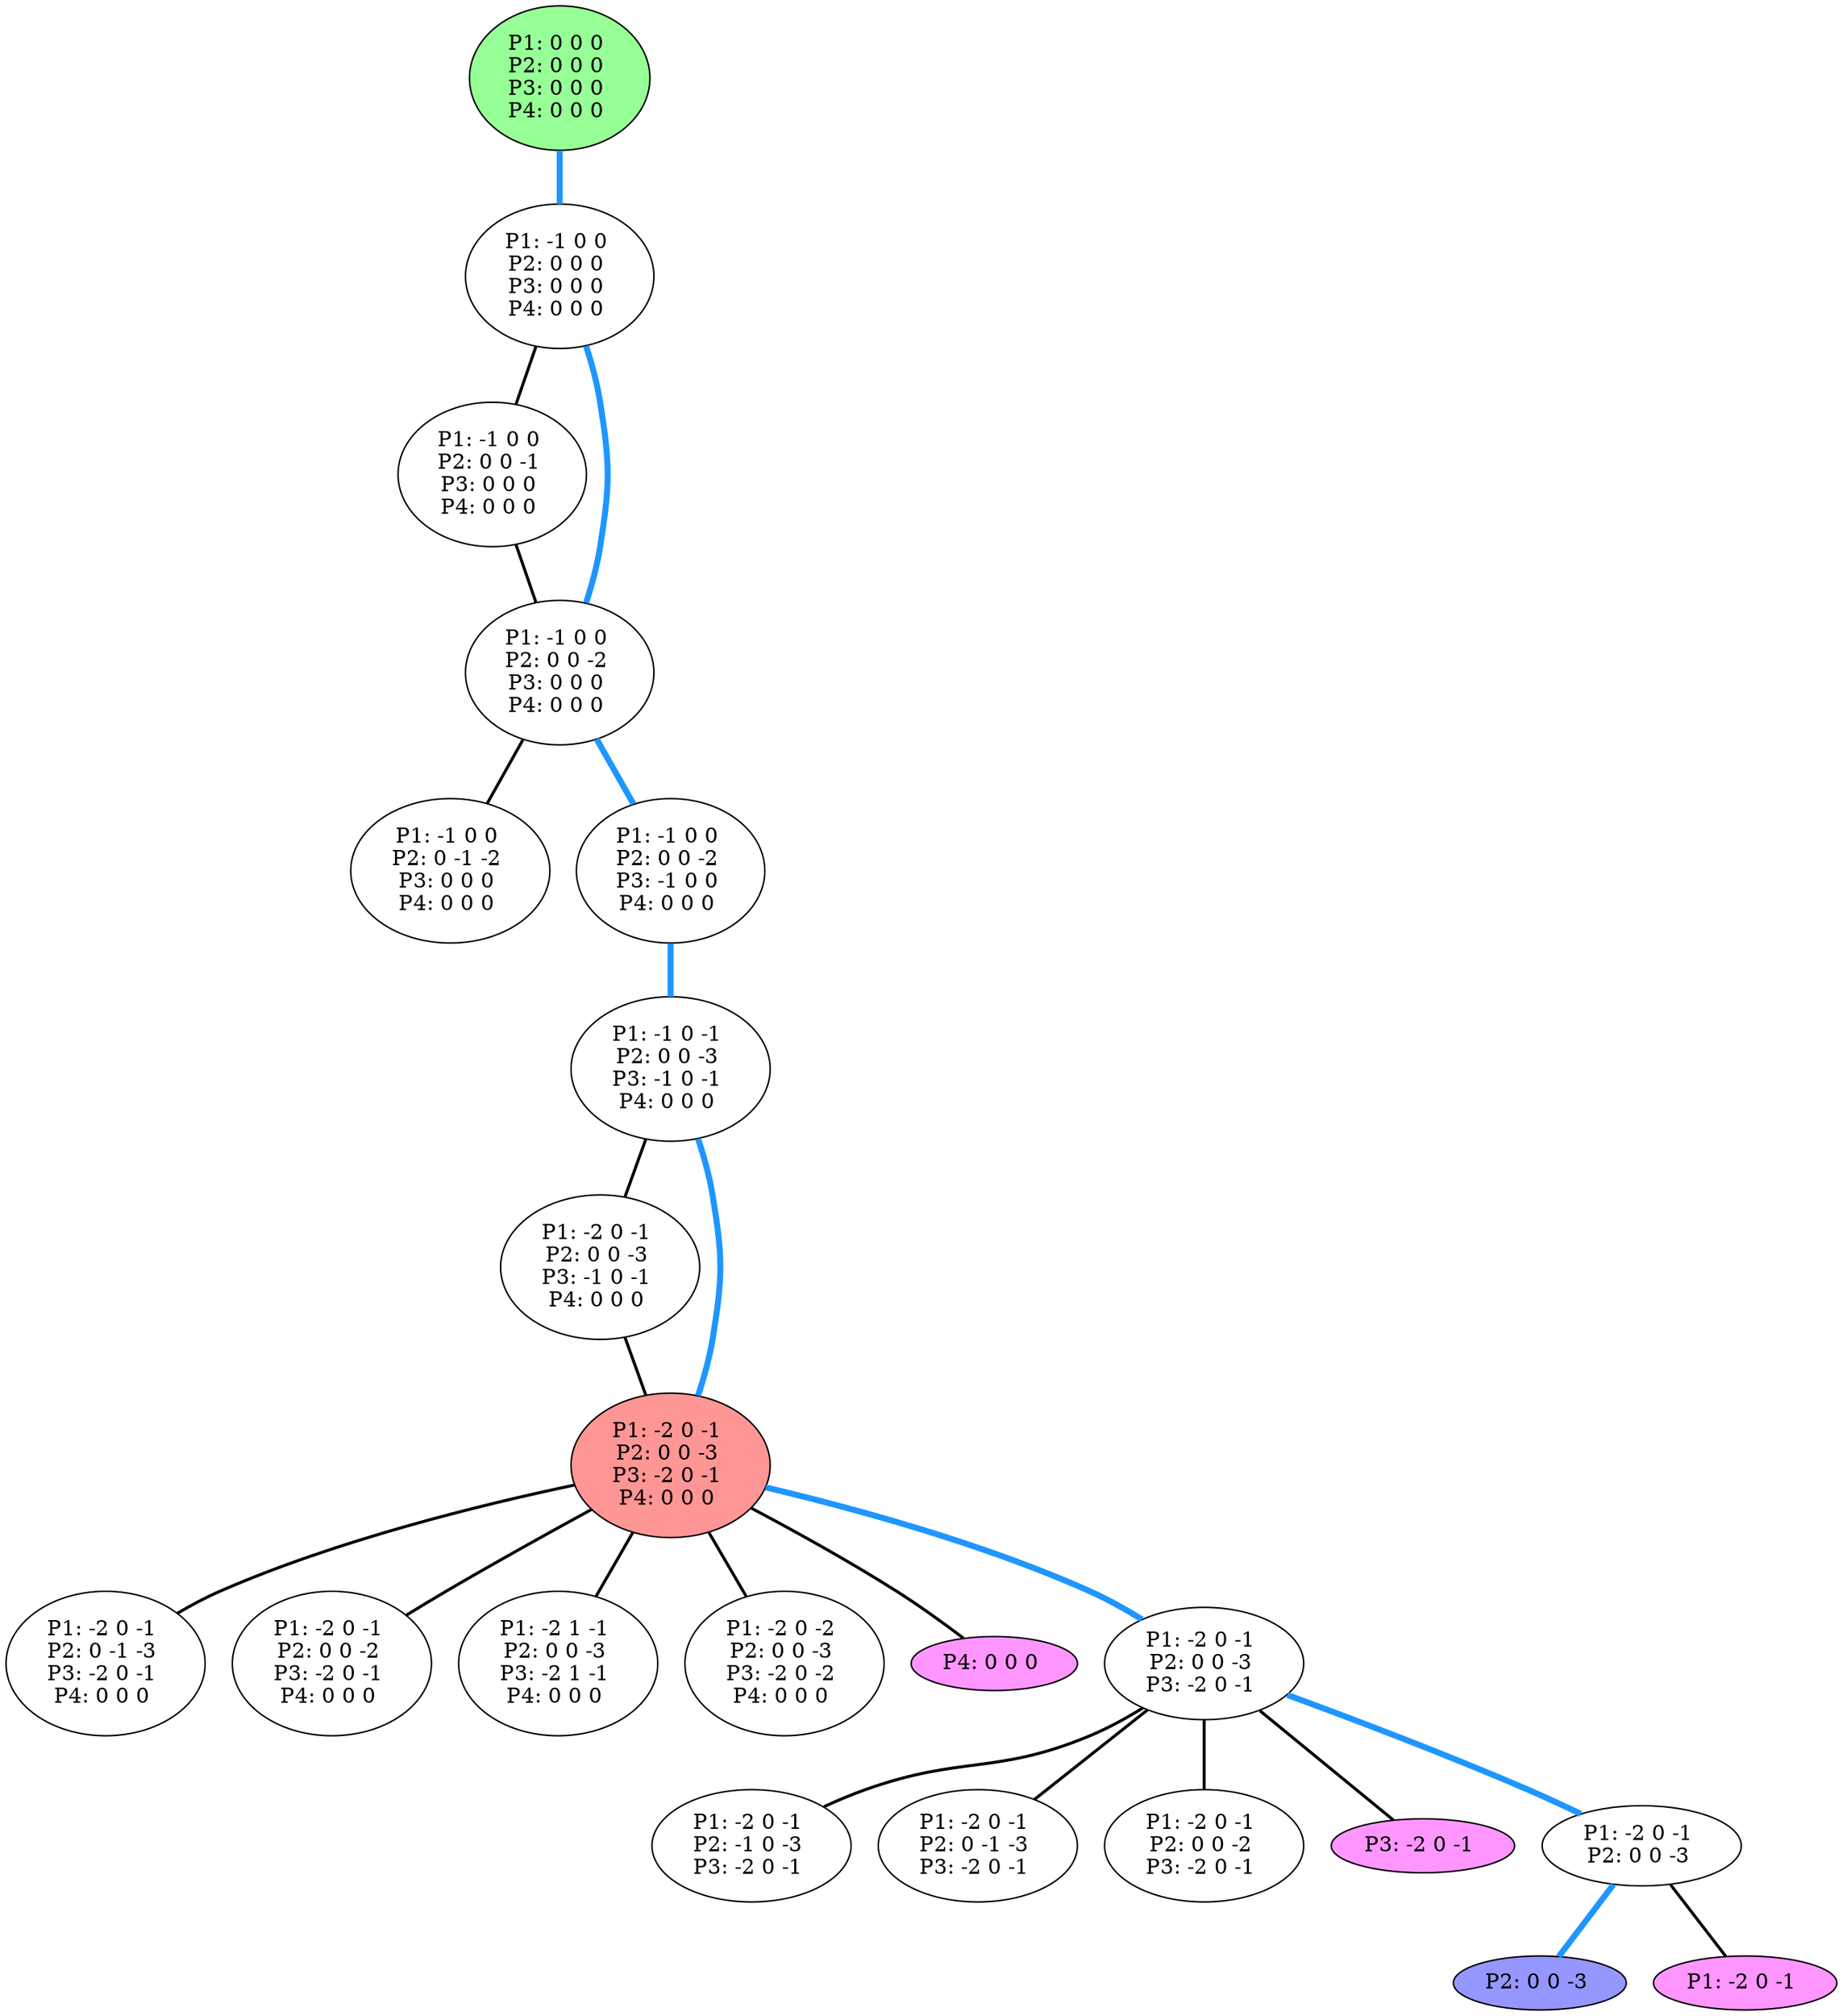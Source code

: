 graph G {
color = "black"
0 [label = "P1: 0 0 0 
P2: 0 0 0 
P3: 0 0 0 
P4: 0 0 0 
",  style="filled", fillcolor = "#96FF96"];
1 [label = "P1: -1 0 0 
P2: 0 0 0 
P3: 0 0 0 
P4: 0 0 0 
"];
2 [label = "P1: -1 0 0 
P2: 0 0 -1 
P3: 0 0 0 
P4: 0 0 0 
"];
3 [label = "P1: -1 0 0 
P2: 0 0 -2 
P3: 0 0 0 
P4: 0 0 0 
"];
4 [label = "P1: -1 0 0 
P2: 0 -1 -2 
P3: 0 0 0 
P4: 0 0 0 
"];
5 [label = "P1: -1 0 0 
P2: 0 0 -2 
P3: -1 0 0 
P4: 0 0 0 
"];
6 [label = "P1: -1 0 -1 
P2: 0 0 -3 
P3: -1 0 -1 
P4: 0 0 0 
"];
7 [label = "P1: -2 0 -1 
P2: 0 0 -3 
P3: -1 0 -1 
P4: 0 0 0 
"];
8 [label = "P1: -2 0 -1 
P2: 0 0 -3 
P3: -2 0 -1 
P4: 0 0 0 
",  style="filled", fillcolor = "#FF9696"];
9 [label = "P1: -2 0 -1 
P2: 0 -1 -3 
P3: -2 0 -1 
P4: 0 0 0 
"];
10 [label = "P1: -2 0 -1 
P2: 0 0 -2 
P3: -2 0 -1 
P4: 0 0 0 
"];
11 [label = "P1: -2 1 -1 
P2: 0 0 -3 
P3: -2 1 -1 
P4: 0 0 0 
"];
12 [label = "P1: -2 0 -2 
P2: 0 0 -3 
P3: -2 0 -2 
P4: 0 0 0 
"];
13 [label = "P4: 0 0 0 
",  style="filled", fillcolor = "#FF96FF"];
14 [label = "P1: -2 0 -1 
P2: 0 0 -3 
P3: -2 0 -1 
"];
15 [label = "P1: -2 0 -1 
P2: -1 0 -3 
P3: -2 0 -1 
"];
16 [label = "P1: -2 0 -1 
P2: 0 -1 -3 
P3: -2 0 -1 
"];
17 [label = "P1: -2 0 -1 
P2: 0 0 -2 
P3: -2 0 -1 
"];
18 [label = "P3: -2 0 -1 
",  style="filled", fillcolor = "#FF96FF"];
19 [label = "P1: -2 0 -1 
P2: 0 0 -3 
"];
20 [label = "P2: 0 0 -3 
", style="filled", fillcolor = "#9696FF"];
21 [label = "P1: -2 0 -1 
",  style="filled", fillcolor = "#FF96FF"];
edge [style=bold];
0 -- 1 [color="#1E96FF", penwidth=4.0];

1 -- 2 [color=black];
1 -- 3 [color="#1E96FF", penwidth=4.0];

2 -- 3 [color=black];

3 -- 4 [color=black];
3 -- 5 [color="#1E96FF", penwidth=4.0];


5 -- 6 [color="#1E96FF", penwidth=4.0];

6 -- 7 [color=black];
6 -- 8 [color="#1E96FF", penwidth=4.0];

7 -- 8 [color=black];

8 -- 9 [color=black];
8 -- 10 [color=black];
8 -- 11 [color=black];
8 -- 12 [color=black];
8 -- 13 [color=black];
8 -- 14 [color="#1E96FF", penwidth=4.0];





14 -- 15 [color=black];
14 -- 16 [color=black];
14 -- 17 [color=black];
14 -- 18 [color=black];
14 -- 19 [color="#1E96FF", penwidth=4.0];




19 -- 20 [color="#1E96FF", penwidth=4.0];
19 -- 21 [color=black];

}
